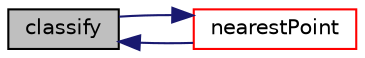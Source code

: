 digraph "classify"
{
  bgcolor="transparent";
  edge [fontname="Helvetica",fontsize="10",labelfontname="Helvetica",labelfontsize="10"];
  node [fontname="Helvetica",fontsize="10",shape=record];
  rankdir="LR";
  Node1 [label="classify",height=0.2,width=0.4,color="black", fillcolor="grey75", style="filled", fontcolor="black"];
  Node1 -> Node2 [dir="back",color="midnightblue",fontsize="10",style="solid",fontname="Helvetica"];
  Node2 [label="nearestPoint",height=0.2,width=0.4,color="red",URL="$a02772.html#ad2a728428db89fbe441f66a06ebfca16",tooltip="Return nearest point to p on triangle. "];
  Node2 -> Node1 [dir="back",color="midnightblue",fontsize="10",style="solid",fontname="Helvetica"];
}
